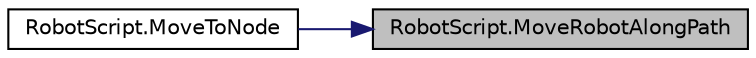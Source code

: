 digraph "RobotScript.MoveRobotAlongPath"
{
 // LATEX_PDF_SIZE
  edge [fontname="Helvetica",fontsize="10",labelfontname="Helvetica",labelfontsize="10"];
  node [fontname="Helvetica",fontsize="10",shape=record];
  rankdir="RL";
  Node1 [label="RobotScript.MoveRobotAlongPath",height=0.2,width=0.4,color="black", fillcolor="grey75", style="filled", fontcolor="black",tooltip=" "];
  Node1 -> Node2 [dir="back",color="midnightblue",fontsize="10",style="solid",fontname="Helvetica"];
  Node2 [label="RobotScript.MoveToNode",height=0.2,width=0.4,color="black", fillcolor="white", style="filled",URL="$class_robot_script.html#ad74bcd3d5bda1662a2e8886403dc3eb2",tooltip=" "];
}
